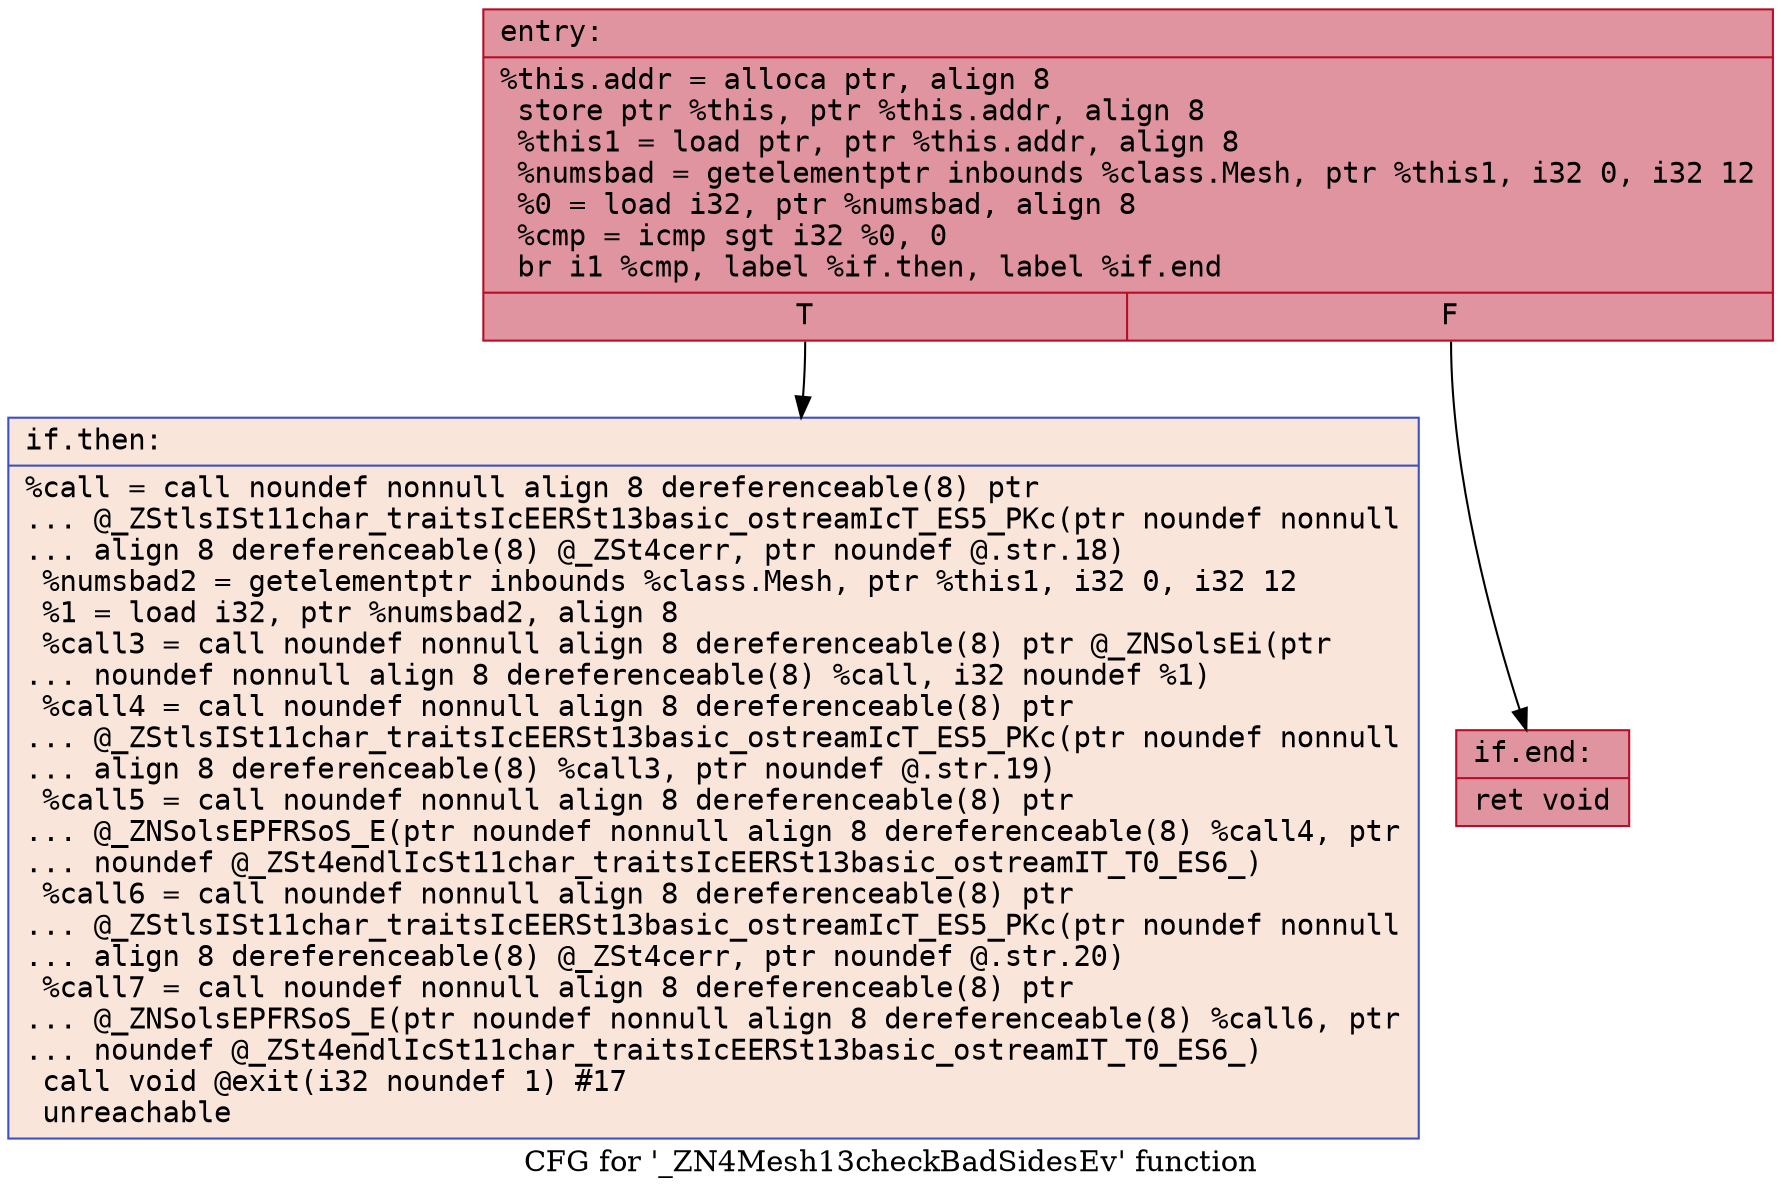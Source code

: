 digraph "CFG for '_ZN4Mesh13checkBadSidesEv' function" {
	label="CFG for '_ZN4Mesh13checkBadSidesEv' function";

	Node0x56307d642c50 [shape=record,color="#b70d28ff", style=filled, fillcolor="#b70d2870" fontname="Courier",label="{entry:\l|  %this.addr = alloca ptr, align 8\l  store ptr %this, ptr %this.addr, align 8\l  %this1 = load ptr, ptr %this.addr, align 8\l  %numsbad = getelementptr inbounds %class.Mesh, ptr %this1, i32 0, i32 12\l  %0 = load i32, ptr %numsbad, align 8\l  %cmp = icmp sgt i32 %0, 0\l  br i1 %cmp, label %if.then, label %if.end\l|{<s0>T|<s1>F}}"];
	Node0x56307d642c50:s0 -> Node0x56307d642fd0[tooltip="entry -> if.then\nProbability 0.00%" ];
	Node0x56307d642c50:s1 -> Node0x56307d643040[tooltip="entry -> if.end\nProbability 100.00%" ];
	Node0x56307d642fd0 [shape=record,color="#3d50c3ff", style=filled, fillcolor="#f4c5ad70" fontname="Courier",label="{if.then:\l|  %call = call noundef nonnull align 8 dereferenceable(8) ptr\l... @_ZStlsISt11char_traitsIcEERSt13basic_ostreamIcT_ES5_PKc(ptr noundef nonnull\l... align 8 dereferenceable(8) @_ZSt4cerr, ptr noundef @.str.18)\l  %numsbad2 = getelementptr inbounds %class.Mesh, ptr %this1, i32 0, i32 12\l  %1 = load i32, ptr %numsbad2, align 8\l  %call3 = call noundef nonnull align 8 dereferenceable(8) ptr @_ZNSolsEi(ptr\l... noundef nonnull align 8 dereferenceable(8) %call, i32 noundef %1)\l  %call4 = call noundef nonnull align 8 dereferenceable(8) ptr\l... @_ZStlsISt11char_traitsIcEERSt13basic_ostreamIcT_ES5_PKc(ptr noundef nonnull\l... align 8 dereferenceable(8) %call3, ptr noundef @.str.19)\l  %call5 = call noundef nonnull align 8 dereferenceable(8) ptr\l... @_ZNSolsEPFRSoS_E(ptr noundef nonnull align 8 dereferenceable(8) %call4, ptr\l... noundef @_ZSt4endlIcSt11char_traitsIcEERSt13basic_ostreamIT_T0_ES6_)\l  %call6 = call noundef nonnull align 8 dereferenceable(8) ptr\l... @_ZStlsISt11char_traitsIcEERSt13basic_ostreamIcT_ES5_PKc(ptr noundef nonnull\l... align 8 dereferenceable(8) @_ZSt4cerr, ptr noundef @.str.20)\l  %call7 = call noundef nonnull align 8 dereferenceable(8) ptr\l... @_ZNSolsEPFRSoS_E(ptr noundef nonnull align 8 dereferenceable(8) %call6, ptr\l... noundef @_ZSt4endlIcSt11char_traitsIcEERSt13basic_ostreamIT_T0_ES6_)\l  call void @exit(i32 noundef 1) #17\l  unreachable\l}"];
	Node0x56307d643040 [shape=record,color="#b70d28ff", style=filled, fillcolor="#b70d2870" fontname="Courier",label="{if.end:\l|  ret void\l}"];
}

